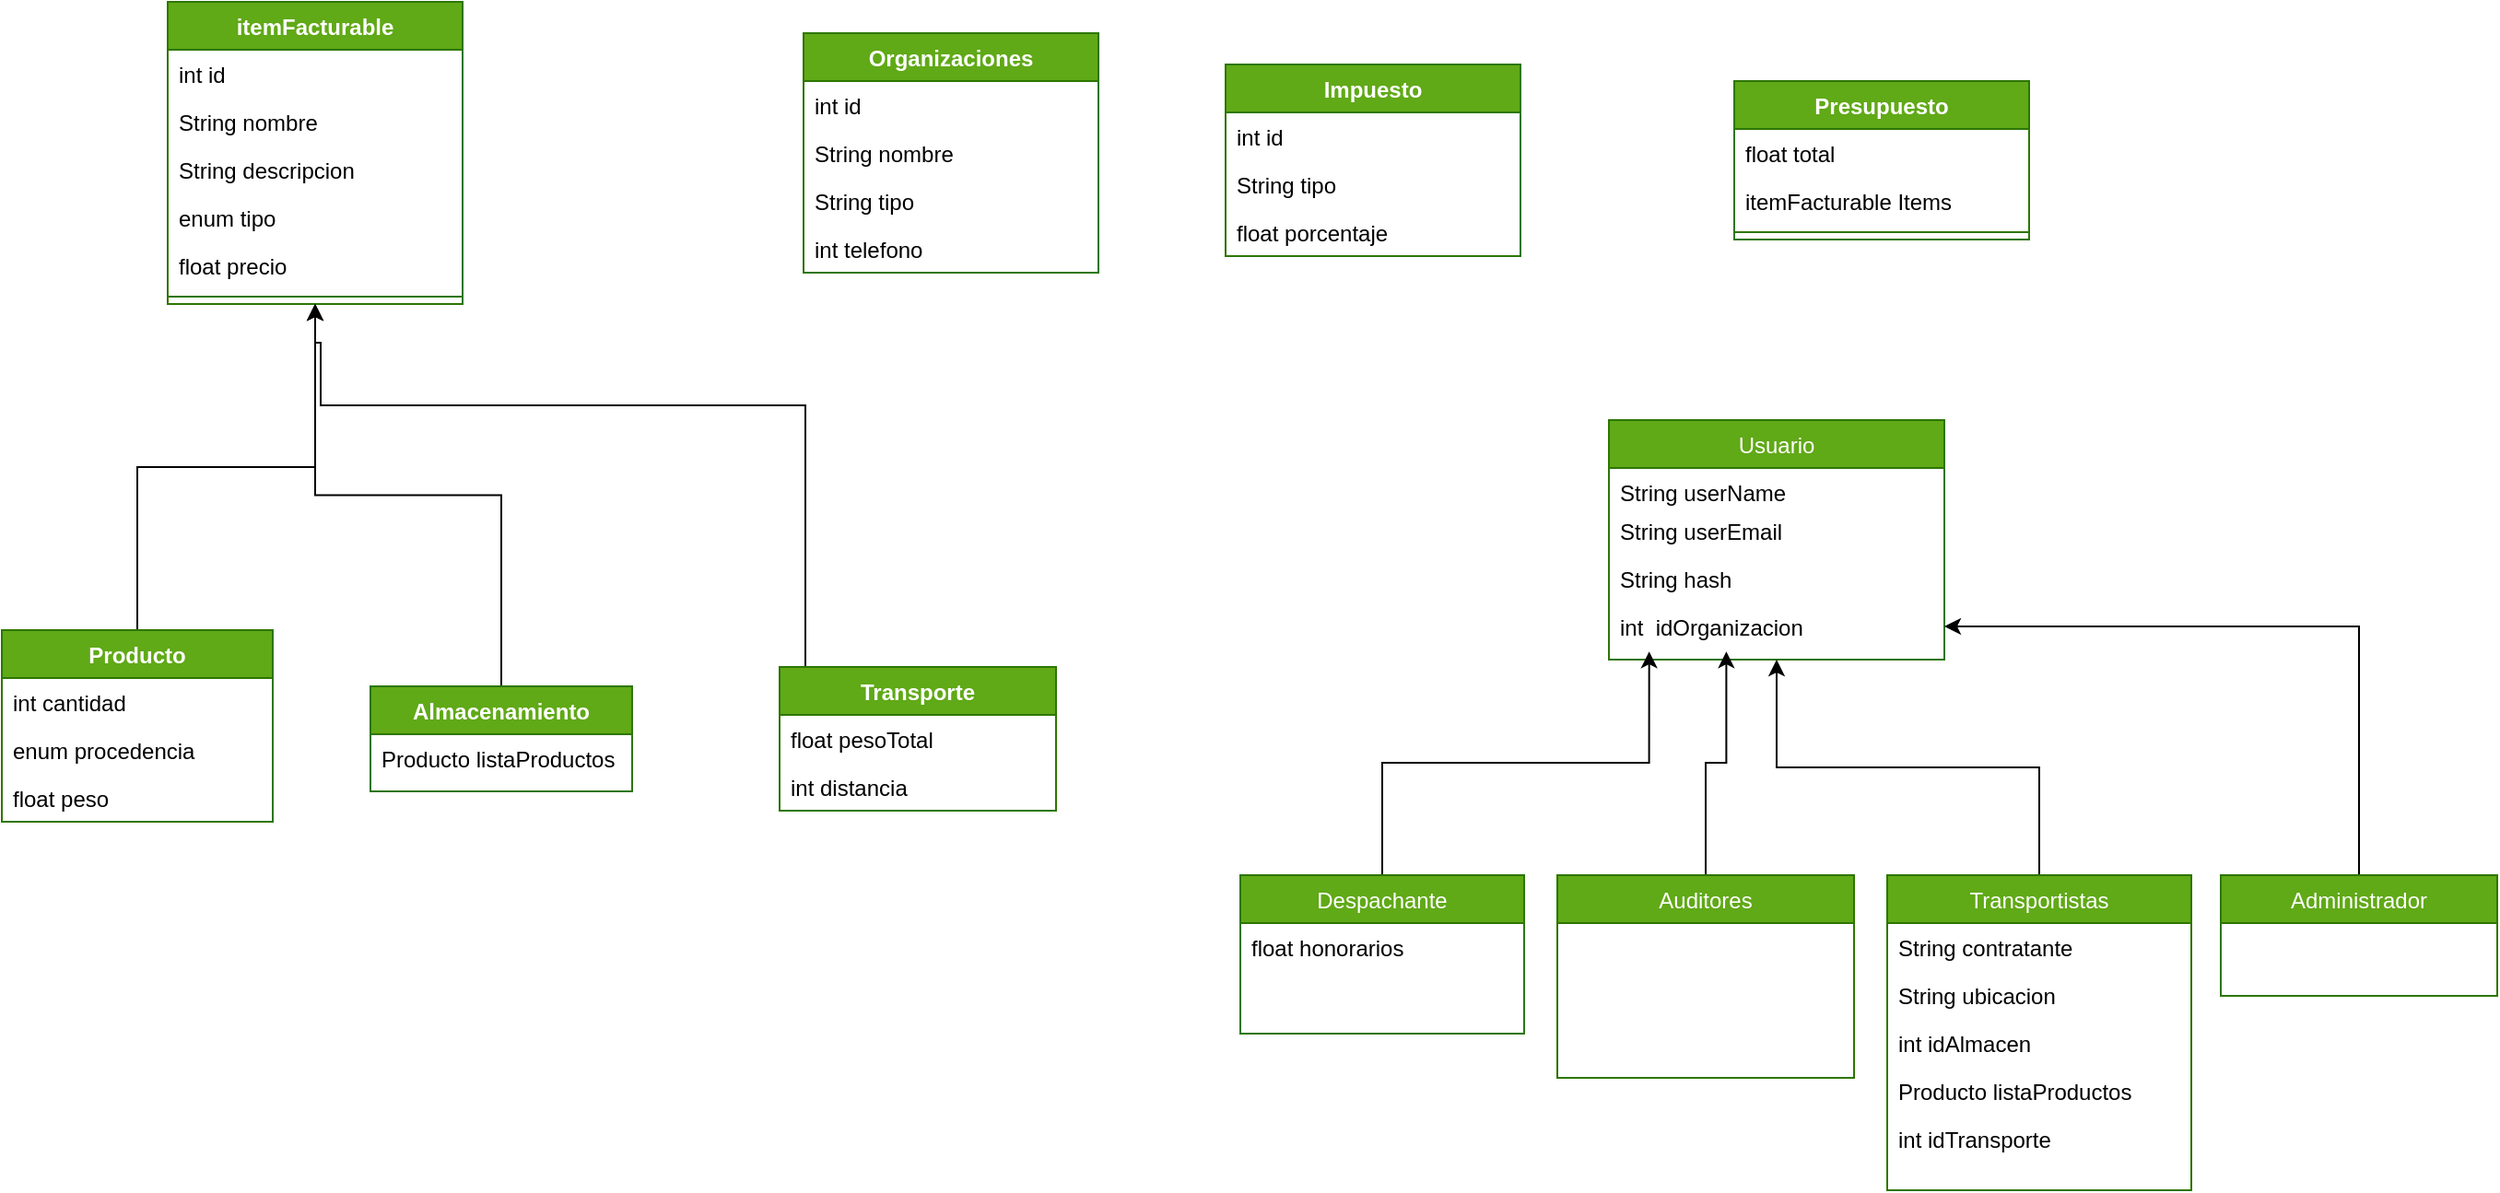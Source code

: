 <mxfile version="20.6.0" type="github">
  <diagram id="C5RBs43oDa-KdzZeNtuy" name="Page-1">
    <mxGraphModel dx="1434" dy="1391" grid="0" gridSize="10" guides="1" tooltips="1" connect="1" arrows="1" fold="1" page="0" pageScale="1" pageWidth="827" pageHeight="1169" math="0" shadow="0">
      <root>
        <mxCell id="WIyWlLk6GJQsqaUBKTNV-0" />
        <mxCell id="WIyWlLk6GJQsqaUBKTNV-1" parent="WIyWlLk6GJQsqaUBKTNV-0" />
        <mxCell id="3hTS6XwVJtaSM2owvP3y-6" value="Usuario" style="swimlane;fontStyle=0;align=center;verticalAlign=top;childLayout=stackLayout;horizontal=1;startSize=26;horizontalStack=0;resizeParent=1;resizeLast=0;collapsible=1;marginBottom=0;rounded=0;shadow=0;strokeWidth=1;fillColor=#60a917;strokeColor=#2D7600;fontColor=#ffffff;" parent="WIyWlLk6GJQsqaUBKTNV-1" vertex="1">
          <mxGeometry x="614" y="-220" width="182" height="130" as="geometry">
            <mxRectangle x="550" y="140" width="160" height="26" as="alternateBounds" />
          </mxGeometry>
        </mxCell>
        <mxCell id="3hTS6XwVJtaSM2owvP3y-7" value="String userName" style="text;align=left;verticalAlign=top;spacingLeft=4;spacingRight=4;overflow=hidden;rotatable=0;points=[[0,0.5],[1,0.5]];portConstraint=eastwest;rounded=0;shadow=0;html=0;" parent="3hTS6XwVJtaSM2owvP3y-6" vertex="1">
          <mxGeometry y="26" width="182" height="21" as="geometry" />
        </mxCell>
        <mxCell id="3hTS6XwVJtaSM2owvP3y-49" value="String userEmail" style="text;strokeColor=none;fillColor=none;align=left;verticalAlign=top;spacingLeft=4;spacingRight=4;overflow=hidden;rotatable=0;points=[[0,0.5],[1,0.5]];portConstraint=eastwest;" parent="3hTS6XwVJtaSM2owvP3y-6" vertex="1">
          <mxGeometry y="47" width="182" height="26" as="geometry" />
        </mxCell>
        <mxCell id="3hTS6XwVJtaSM2owvP3y-50" value="String hash" style="text;strokeColor=none;fillColor=none;align=left;verticalAlign=top;spacingLeft=4;spacingRight=4;overflow=hidden;rotatable=0;points=[[0,0.5],[1,0.5]];portConstraint=eastwest;" parent="3hTS6XwVJtaSM2owvP3y-6" vertex="1">
          <mxGeometry y="73" width="182" height="26" as="geometry" />
        </mxCell>
        <mxCell id="j6bRS5Pp2hwytZdHTlzb-42" value="int  idOrganizacion" style="text;strokeColor=none;fillColor=none;align=left;verticalAlign=top;spacingLeft=4;spacingRight=4;overflow=hidden;rotatable=0;points=[[0,0.5],[1,0.5]];portConstraint=eastwest;" parent="3hTS6XwVJtaSM2owvP3y-6" vertex="1">
          <mxGeometry y="99" width="182" height="26" as="geometry" />
        </mxCell>
        <mxCell id="nMue0dnL_P_nfR_m7oJ_-0" style="edgeStyle=orthogonalEdgeStyle;rounded=0;orthogonalLoop=1;jettySize=auto;html=1;entryX=0.12;entryY=1.023;entryDx=0;entryDy=0;entryPerimeter=0;" edge="1" parent="WIyWlLk6GJQsqaUBKTNV-1" source="3hTS6XwVJtaSM2owvP3y-33" target="j6bRS5Pp2hwytZdHTlzb-42">
          <mxGeometry relative="1" as="geometry" />
        </mxCell>
        <mxCell id="3hTS6XwVJtaSM2owvP3y-33" value="Despachante" style="swimlane;fontStyle=0;align=center;verticalAlign=top;childLayout=stackLayout;horizontal=1;startSize=26;horizontalStack=0;resizeParent=1;resizeLast=0;collapsible=1;marginBottom=0;rounded=0;shadow=0;strokeWidth=1;fillColor=#60a917;strokeColor=#2D7600;fontColor=#ffffff;" parent="WIyWlLk6GJQsqaUBKTNV-1" vertex="1">
          <mxGeometry x="414" y="27" width="154" height="86" as="geometry">
            <mxRectangle x="-40" y="-150" width="160" height="26" as="alternateBounds" />
          </mxGeometry>
        </mxCell>
        <mxCell id="j6bRS5Pp2hwytZdHTlzb-4" value="float honorarios" style="text;strokeColor=none;fillColor=none;align=left;verticalAlign=top;spacingLeft=4;spacingRight=4;overflow=hidden;rotatable=0;points=[[0,0.5],[1,0.5]];portConstraint=eastwest;" parent="3hTS6XwVJtaSM2owvP3y-33" vertex="1">
          <mxGeometry y="26" width="154" height="26" as="geometry" />
        </mxCell>
        <mxCell id="nMue0dnL_P_nfR_m7oJ_-4" style="edgeStyle=orthogonalEdgeStyle;rounded=0;orthogonalLoop=1;jettySize=auto;html=1;entryX=0.35;entryY=1.023;entryDx=0;entryDy=0;entryPerimeter=0;" edge="1" parent="WIyWlLk6GJQsqaUBKTNV-1" source="3hTS6XwVJtaSM2owvP3y-39" target="j6bRS5Pp2hwytZdHTlzb-42">
          <mxGeometry relative="1" as="geometry" />
        </mxCell>
        <mxCell id="3hTS6XwVJtaSM2owvP3y-39" value="Auditores" style="swimlane;fontStyle=0;align=center;verticalAlign=top;childLayout=stackLayout;horizontal=1;startSize=26;horizontalStack=0;resizeParent=1;resizeLast=0;collapsible=1;marginBottom=0;rounded=0;shadow=0;strokeWidth=1;fillColor=#60a917;strokeColor=#2D7600;fontColor=#ffffff;" parent="WIyWlLk6GJQsqaUBKTNV-1" vertex="1">
          <mxGeometry x="586" y="27" width="161" height="110" as="geometry">
            <mxRectangle x="-40" y="-150" width="160" height="26" as="alternateBounds" />
          </mxGeometry>
        </mxCell>
        <mxCell id="nMue0dnL_P_nfR_m7oJ_-5" style="edgeStyle=orthogonalEdgeStyle;rounded=0;orthogonalLoop=1;jettySize=auto;html=1;entryX=0.5;entryY=1;entryDx=0;entryDy=0;" edge="1" parent="WIyWlLk6GJQsqaUBKTNV-1" source="3hTS6XwVJtaSM2owvP3y-43" target="3hTS6XwVJtaSM2owvP3y-6">
          <mxGeometry relative="1" as="geometry" />
        </mxCell>
        <mxCell id="3hTS6XwVJtaSM2owvP3y-43" value="Transportistas&#xa;" style="swimlane;fontStyle=0;align=center;verticalAlign=top;childLayout=stackLayout;horizontal=1;startSize=26;horizontalStack=0;resizeParent=1;resizeLast=0;collapsible=1;marginBottom=0;rounded=0;shadow=0;strokeWidth=1;fillColor=#60a917;strokeColor=#2D7600;fontColor=#ffffff;" parent="WIyWlLk6GJQsqaUBKTNV-1" vertex="1">
          <mxGeometry x="765" y="27" width="165" height="171" as="geometry">
            <mxRectangle x="-40" y="-150" width="160" height="26" as="alternateBounds" />
          </mxGeometry>
        </mxCell>
        <mxCell id="j6bRS5Pp2hwytZdHTlzb-6" value="String contratante" style="text;strokeColor=none;fillColor=none;align=left;verticalAlign=top;spacingLeft=4;spacingRight=4;overflow=hidden;rotatable=0;points=[[0,0.5],[1,0.5]];portConstraint=eastwest;" parent="3hTS6XwVJtaSM2owvP3y-43" vertex="1">
          <mxGeometry y="26" width="165" height="26" as="geometry" />
        </mxCell>
        <mxCell id="j6bRS5Pp2hwytZdHTlzb-38" value="String ubicacion" style="text;strokeColor=none;fillColor=none;align=left;verticalAlign=top;spacingLeft=4;spacingRight=4;overflow=hidden;rotatable=0;points=[[0,0.5],[1,0.5]];portConstraint=eastwest;" parent="3hTS6XwVJtaSM2owvP3y-43" vertex="1">
          <mxGeometry y="52" width="165" height="26" as="geometry" />
        </mxCell>
        <mxCell id="j6bRS5Pp2hwytZdHTlzb-11" value="int idAlmacen " style="text;strokeColor=none;fillColor=none;align=left;verticalAlign=top;spacingLeft=4;spacingRight=4;overflow=hidden;rotatable=0;points=[[0,0.5],[1,0.5]];portConstraint=eastwest;" parent="3hTS6XwVJtaSM2owvP3y-43" vertex="1">
          <mxGeometry y="78" width="165" height="26" as="geometry" />
        </mxCell>
        <mxCell id="j6bRS5Pp2hwytZdHTlzb-41" value="Producto listaProductos" style="text;strokeColor=none;fillColor=none;align=left;verticalAlign=top;spacingLeft=4;spacingRight=4;overflow=hidden;rotatable=0;points=[[0,0.5],[1,0.5]];portConstraint=eastwest;" parent="3hTS6XwVJtaSM2owvP3y-43" vertex="1">
          <mxGeometry y="104" width="165" height="26" as="geometry" />
        </mxCell>
        <mxCell id="j6bRS5Pp2hwytZdHTlzb-12" value="int idTransporte" style="text;strokeColor=none;fillColor=none;align=left;verticalAlign=top;spacingLeft=4;spacingRight=4;overflow=hidden;rotatable=0;points=[[0,0.5],[1,0.5]];portConstraint=eastwest;" parent="3hTS6XwVJtaSM2owvP3y-43" vertex="1">
          <mxGeometry y="130" width="165" height="26" as="geometry" />
        </mxCell>
        <mxCell id="nMue0dnL_P_nfR_m7oJ_-6" style="edgeStyle=orthogonalEdgeStyle;rounded=0;orthogonalLoop=1;jettySize=auto;html=1;" edge="1" parent="WIyWlLk6GJQsqaUBKTNV-1" source="3hTS6XwVJtaSM2owvP3y-65" target="j6bRS5Pp2hwytZdHTlzb-42">
          <mxGeometry relative="1" as="geometry" />
        </mxCell>
        <mxCell id="3hTS6XwVJtaSM2owvP3y-65" value="Administrador" style="swimlane;fontStyle=0;align=center;verticalAlign=top;childLayout=stackLayout;horizontal=1;startSize=26;horizontalStack=0;resizeParent=1;resizeLast=0;collapsible=1;marginBottom=0;rounded=0;shadow=0;strokeWidth=1;fillColor=#60a917;strokeColor=#2D7600;fontColor=#ffffff;" parent="WIyWlLk6GJQsqaUBKTNV-1" vertex="1">
          <mxGeometry x="946" y="27" width="150" height="65.5" as="geometry">
            <mxRectangle x="550" y="140" width="160" height="26" as="alternateBounds" />
          </mxGeometry>
        </mxCell>
        <mxCell id="L1_JdtOAtL-KF-02h_yL-62" style="edgeStyle=orthogonalEdgeStyle;rounded=0;orthogonalLoop=1;jettySize=auto;html=1;" parent="WIyWlLk6GJQsqaUBKTNV-1" source="L1_JdtOAtL-KF-02h_yL-1" target="L1_JdtOAtL-KF-02h_yL-9" edge="1">
          <mxGeometry relative="1" as="geometry" />
        </mxCell>
        <mxCell id="L1_JdtOAtL-KF-02h_yL-1" value="Producto" style="swimlane;fontStyle=1;align=center;verticalAlign=top;childLayout=stackLayout;horizontal=1;startSize=26;horizontalStack=0;resizeParent=1;resizeParentMax=0;resizeLast=0;collapsible=1;marginBottom=0;fillColor=#60a917;fontColor=#ffffff;strokeColor=#2D7600;" parent="WIyWlLk6GJQsqaUBKTNV-1" vertex="1">
          <mxGeometry x="-258" y="-106" width="147" height="104" as="geometry" />
        </mxCell>
        <mxCell id="j6bRS5Pp2hwytZdHTlzb-29" value="int cantidad" style="text;strokeColor=none;fillColor=none;align=left;verticalAlign=top;spacingLeft=4;spacingRight=4;overflow=hidden;rotatable=0;points=[[0,0.5],[1,0.5]];portConstraint=eastwest;" parent="L1_JdtOAtL-KF-02h_yL-1" vertex="1">
          <mxGeometry y="26" width="147" height="26" as="geometry" />
        </mxCell>
        <mxCell id="L1_JdtOAtL-KF-02h_yL-2" value="enum procedencia" style="text;strokeColor=none;fillColor=none;align=left;verticalAlign=top;spacingLeft=4;spacingRight=4;overflow=hidden;rotatable=0;points=[[0,0.5],[1,0.5]];portConstraint=eastwest;" parent="L1_JdtOAtL-KF-02h_yL-1" vertex="1">
          <mxGeometry y="52" width="147" height="26" as="geometry" />
        </mxCell>
        <mxCell id="j6bRS5Pp2hwytZdHTlzb-56" value="float peso&#xa;" style="text;strokeColor=none;fillColor=none;align=left;verticalAlign=top;spacingLeft=4;spacingRight=4;overflow=hidden;rotatable=0;points=[[0,0.5],[1,0.5]];portConstraint=eastwest;" parent="L1_JdtOAtL-KF-02h_yL-1" vertex="1">
          <mxGeometry y="78" width="147" height="26" as="geometry" />
        </mxCell>
        <mxCell id="L1_JdtOAtL-KF-02h_yL-9" value="itemFacturable" style="swimlane;fontStyle=1;align=center;verticalAlign=top;childLayout=stackLayout;horizontal=1;startSize=26;horizontalStack=0;resizeParent=1;resizeParentMax=0;resizeLast=0;collapsible=1;marginBottom=0;fillColor=#60a917;fontColor=#ffffff;strokeColor=#2D7600;" parent="WIyWlLk6GJQsqaUBKTNV-1" vertex="1">
          <mxGeometry x="-168" y="-447" width="160" height="164" as="geometry" />
        </mxCell>
        <mxCell id="L1_JdtOAtL-KF-02h_yL-10" value="int id" style="text;strokeColor=none;fillColor=none;align=left;verticalAlign=top;spacingLeft=4;spacingRight=4;overflow=hidden;rotatable=0;points=[[0,0.5],[1,0.5]];portConstraint=eastwest;" parent="L1_JdtOAtL-KF-02h_yL-9" vertex="1">
          <mxGeometry y="26" width="160" height="26" as="geometry" />
        </mxCell>
        <mxCell id="L1_JdtOAtL-KF-02h_yL-13" value="String nombre" style="text;strokeColor=none;fillColor=none;align=left;verticalAlign=top;spacingLeft=4;spacingRight=4;overflow=hidden;rotatable=0;points=[[0,0.5],[1,0.5]];portConstraint=eastwest;" parent="L1_JdtOAtL-KF-02h_yL-9" vertex="1">
          <mxGeometry y="52" width="160" height="26" as="geometry" />
        </mxCell>
        <mxCell id="j6bRS5Pp2hwytZdHTlzb-77" value="String descripcion" style="text;strokeColor=none;fillColor=none;align=left;verticalAlign=top;spacingLeft=4;spacingRight=4;overflow=hidden;rotatable=0;points=[[0,0.5],[1,0.5]];portConstraint=eastwest;" parent="L1_JdtOAtL-KF-02h_yL-9" vertex="1">
          <mxGeometry y="78" width="160" height="26" as="geometry" />
        </mxCell>
        <mxCell id="j6bRS5Pp2hwytZdHTlzb-26" value="enum tipo" style="text;strokeColor=none;fillColor=none;align=left;verticalAlign=top;spacingLeft=4;spacingRight=4;overflow=hidden;rotatable=0;points=[[0,0.5],[1,0.5]];portConstraint=eastwest;" parent="L1_JdtOAtL-KF-02h_yL-9" vertex="1">
          <mxGeometry y="104" width="160" height="26" as="geometry" />
        </mxCell>
        <mxCell id="j6bRS5Pp2hwytZdHTlzb-5" value="float precio&#xa;" style="text;strokeColor=none;fillColor=none;align=left;verticalAlign=top;spacingLeft=4;spacingRight=4;overflow=hidden;rotatable=0;points=[[0,0.5],[1,0.5]];portConstraint=eastwest;" parent="L1_JdtOAtL-KF-02h_yL-9" vertex="1">
          <mxGeometry y="130" width="160" height="26" as="geometry" />
        </mxCell>
        <mxCell id="L1_JdtOAtL-KF-02h_yL-11" value="" style="line;strokeWidth=1;fillColor=none;align=left;verticalAlign=middle;spacingTop=-1;spacingLeft=3;spacingRight=3;rotatable=0;labelPosition=right;points=[];portConstraint=eastwest;strokeColor=inherit;" parent="L1_JdtOAtL-KF-02h_yL-9" vertex="1">
          <mxGeometry y="156" width="160" height="8" as="geometry" />
        </mxCell>
        <mxCell id="j6bRS5Pp2hwytZdHTlzb-69" style="edgeStyle=orthogonalEdgeStyle;rounded=0;orthogonalLoop=1;jettySize=auto;html=1;entryX=0.5;entryY=1;entryDx=0;entryDy=0;" parent="WIyWlLk6GJQsqaUBKTNV-1" source="L1_JdtOAtL-KF-02h_yL-44" target="L1_JdtOAtL-KF-02h_yL-9" edge="1">
          <mxGeometry relative="1" as="geometry">
            <Array as="points">
              <mxPoint x="178" y="-228" />
              <mxPoint x="-85" y="-228" />
              <mxPoint x="-85" y="-262" />
              <mxPoint x="-88" y="-262" />
            </Array>
          </mxGeometry>
        </mxCell>
        <mxCell id="L1_JdtOAtL-KF-02h_yL-44" value="Transporte" style="swimlane;fontStyle=1;align=center;verticalAlign=top;childLayout=stackLayout;horizontal=1;startSize=26;horizontalStack=0;resizeParent=1;resizeParentMax=0;resizeLast=0;collapsible=1;marginBottom=0;fillColor=#60a917;fontColor=#ffffff;strokeColor=#2D7600;" parent="WIyWlLk6GJQsqaUBKTNV-1" vertex="1">
          <mxGeometry x="164" y="-86" width="150" height="78" as="geometry" />
        </mxCell>
        <mxCell id="j6bRS5Pp2hwytZdHTlzb-14" value="float pesoTotal" style="text;strokeColor=none;fillColor=none;align=left;verticalAlign=top;spacingLeft=4;spacingRight=4;overflow=hidden;rotatable=0;points=[[0,0.5],[1,0.5]];portConstraint=eastwest;" parent="L1_JdtOAtL-KF-02h_yL-44" vertex="1">
          <mxGeometry y="26" width="150" height="26" as="geometry" />
        </mxCell>
        <mxCell id="j6bRS5Pp2hwytZdHTlzb-15" value="int distancia" style="text;strokeColor=none;fillColor=none;align=left;verticalAlign=top;spacingLeft=4;spacingRight=4;overflow=hidden;rotatable=0;points=[[0,0.5],[1,0.5]];portConstraint=eastwest;" parent="L1_JdtOAtL-KF-02h_yL-44" vertex="1">
          <mxGeometry y="52" width="150" height="26" as="geometry" />
        </mxCell>
        <mxCell id="L1_JdtOAtL-KF-02h_yL-56" value="Impuesto" style="swimlane;fontStyle=1;align=center;verticalAlign=top;childLayout=stackLayout;horizontal=1;startSize=26;horizontalStack=0;resizeParent=1;resizeParentMax=0;resizeLast=0;collapsible=1;marginBottom=0;fillColor=#60a917;fontColor=#ffffff;strokeColor=#2D7600;" parent="WIyWlLk6GJQsqaUBKTNV-1" vertex="1">
          <mxGeometry x="406" y="-413" width="160" height="104" as="geometry" />
        </mxCell>
        <mxCell id="nMue0dnL_P_nfR_m7oJ_-7" value="int id" style="text;strokeColor=none;fillColor=none;align=left;verticalAlign=top;spacingLeft=4;spacingRight=4;overflow=hidden;rotatable=0;points=[[0,0.5],[1,0.5]];portConstraint=eastwest;" vertex="1" parent="L1_JdtOAtL-KF-02h_yL-56">
          <mxGeometry y="26" width="160" height="26" as="geometry" />
        </mxCell>
        <mxCell id="L1_JdtOAtL-KF-02h_yL-57" value="String tipo" style="text;strokeColor=none;fillColor=none;align=left;verticalAlign=top;spacingLeft=4;spacingRight=4;overflow=hidden;rotatable=0;points=[[0,0.5],[1,0.5]];portConstraint=eastwest;" parent="L1_JdtOAtL-KF-02h_yL-56" vertex="1">
          <mxGeometry y="52" width="160" height="26" as="geometry" />
        </mxCell>
        <mxCell id="QVcpkYJEtn57AhdlJXCB-1" value="float porcentaje" style="text;strokeColor=none;fillColor=none;align=left;verticalAlign=top;spacingLeft=4;spacingRight=4;overflow=hidden;rotatable=0;points=[[0,0.5],[1,0.5]];portConstraint=eastwest;" parent="L1_JdtOAtL-KF-02h_yL-56" vertex="1">
          <mxGeometry y="78" width="160" height="26" as="geometry" />
        </mxCell>
        <mxCell id="j6bRS5Pp2hwytZdHTlzb-62" style="edgeStyle=orthogonalEdgeStyle;rounded=0;orthogonalLoop=1;jettySize=auto;html=1;entryX=0.5;entryY=1;entryDx=0;entryDy=0;" parent="WIyWlLk6GJQsqaUBKTNV-1" source="j6bRS5Pp2hwytZdHTlzb-21" target="L1_JdtOAtL-KF-02h_yL-9" edge="1">
          <mxGeometry relative="1" as="geometry" />
        </mxCell>
        <mxCell id="j6bRS5Pp2hwytZdHTlzb-21" value="Almacenamiento" style="swimlane;fontStyle=1;align=center;verticalAlign=top;childLayout=stackLayout;horizontal=1;startSize=26;horizontalStack=0;resizeParent=1;resizeParentMax=0;resizeLast=0;collapsible=1;marginBottom=0;fillColor=#60a917;fontColor=#ffffff;strokeColor=#2D7600;" parent="WIyWlLk6GJQsqaUBKTNV-1" vertex="1">
          <mxGeometry x="-58" y="-75.5" width="142" height="57" as="geometry" />
        </mxCell>
        <mxCell id="j6bRS5Pp2hwytZdHTlzb-76" value="Producto listaProductos" style="text;strokeColor=none;fillColor=none;align=left;verticalAlign=top;spacingLeft=4;spacingRight=4;overflow=hidden;rotatable=0;points=[[0,0.5],[1,0.5]];portConstraint=eastwest;" parent="j6bRS5Pp2hwytZdHTlzb-21" vertex="1">
          <mxGeometry y="26" width="142" height="31" as="geometry" />
        </mxCell>
        <mxCell id="j6bRS5Pp2hwytZdHTlzb-32" value="Presupuesto" style="swimlane;fontStyle=1;align=center;verticalAlign=top;childLayout=stackLayout;horizontal=1;startSize=26;horizontalStack=0;resizeParent=1;resizeParentMax=0;resizeLast=0;collapsible=1;marginBottom=0;fillColor=#60a917;fontColor=#ffffff;strokeColor=#2D7600;" parent="WIyWlLk6GJQsqaUBKTNV-1" vertex="1">
          <mxGeometry x="682" y="-404" width="160" height="86" as="geometry" />
        </mxCell>
        <mxCell id="j6bRS5Pp2hwytZdHTlzb-33" value="float total" style="text;strokeColor=none;fillColor=none;align=left;verticalAlign=top;spacingLeft=4;spacingRight=4;overflow=hidden;rotatable=0;points=[[0,0.5],[1,0.5]];portConstraint=eastwest;" parent="j6bRS5Pp2hwytZdHTlzb-32" vertex="1">
          <mxGeometry y="26" width="160" height="26" as="geometry" />
        </mxCell>
        <mxCell id="j6bRS5Pp2hwytZdHTlzb-84" value="itemFacturable Items" style="text;strokeColor=none;fillColor=none;align=left;verticalAlign=top;spacingLeft=4;spacingRight=4;overflow=hidden;rotatable=0;points=[[0,0.5],[1,0.5]];portConstraint=eastwest;" parent="j6bRS5Pp2hwytZdHTlzb-32" vertex="1">
          <mxGeometry y="52" width="160" height="26" as="geometry" />
        </mxCell>
        <mxCell id="j6bRS5Pp2hwytZdHTlzb-34" value="" style="line;strokeWidth=1;fillColor=none;align=left;verticalAlign=middle;spacingTop=-1;spacingLeft=3;spacingRight=3;rotatable=0;labelPosition=right;points=[];portConstraint=eastwest;strokeColor=inherit;" parent="j6bRS5Pp2hwytZdHTlzb-32" vertex="1">
          <mxGeometry y="78" width="160" height="8" as="geometry" />
        </mxCell>
        <mxCell id="j6bRS5Pp2hwytZdHTlzb-43" value="Organizaciones" style="swimlane;fontStyle=1;align=center;verticalAlign=top;childLayout=stackLayout;horizontal=1;startSize=26;horizontalStack=0;resizeParent=1;resizeParentMax=0;resizeLast=0;collapsible=1;marginBottom=0;fillColor=#60a917;fontColor=#ffffff;strokeColor=#2D7600;" parent="WIyWlLk6GJQsqaUBKTNV-1" vertex="1">
          <mxGeometry x="177" y="-430" width="160" height="130" as="geometry" />
        </mxCell>
        <mxCell id="j6bRS5Pp2hwytZdHTlzb-53" value="int id" style="text;strokeColor=none;fillColor=none;align=left;verticalAlign=top;spacingLeft=4;spacingRight=4;overflow=hidden;rotatable=0;points=[[0,0.5],[1,0.5]];portConstraint=eastwest;" parent="j6bRS5Pp2hwytZdHTlzb-43" vertex="1">
          <mxGeometry y="26" width="160" height="26" as="geometry" />
        </mxCell>
        <mxCell id="j6bRS5Pp2hwytZdHTlzb-44" value="String nombre&#xa;" style="text;strokeColor=none;fillColor=none;align=left;verticalAlign=top;spacingLeft=4;spacingRight=4;overflow=hidden;rotatable=0;points=[[0,0.5],[1,0.5]];portConstraint=eastwest;" parent="j6bRS5Pp2hwytZdHTlzb-43" vertex="1">
          <mxGeometry y="52" width="160" height="26" as="geometry" />
        </mxCell>
        <mxCell id="QVcpkYJEtn57AhdlJXCB-8" value="String tipo" style="text;strokeColor=none;fillColor=none;align=left;verticalAlign=top;spacingLeft=4;spacingRight=4;overflow=hidden;rotatable=0;points=[[0,0.5],[1,0.5]];portConstraint=eastwest;" parent="j6bRS5Pp2hwytZdHTlzb-43" vertex="1">
          <mxGeometry y="78" width="160" height="26" as="geometry" />
        </mxCell>
        <mxCell id="j6bRS5Pp2hwytZdHTlzb-51" value="int telefono " style="text;strokeColor=none;fillColor=none;align=left;verticalAlign=top;spacingLeft=4;spacingRight=4;overflow=hidden;rotatable=0;points=[[0,0.5],[1,0.5]];portConstraint=eastwest;" parent="j6bRS5Pp2hwytZdHTlzb-43" vertex="1">
          <mxGeometry y="104" width="160" height="26" as="geometry" />
        </mxCell>
      </root>
    </mxGraphModel>
  </diagram>
</mxfile>
